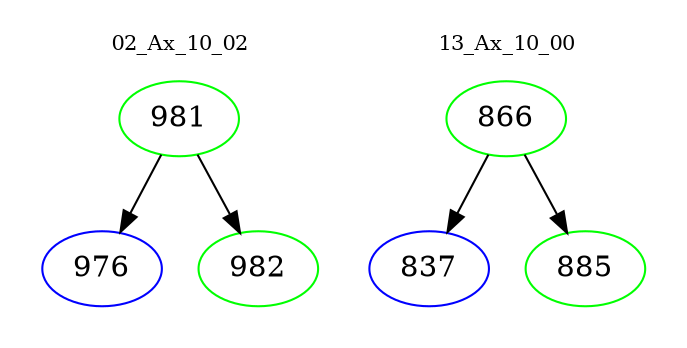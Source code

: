 digraph{
subgraph cluster_0 {
color = white
label = "02_Ax_10_02";
fontsize=10;
T0_981 [label="981", color="green"]
T0_981 -> T0_976 [color="black"]
T0_976 [label="976", color="blue"]
T0_981 -> T0_982 [color="black"]
T0_982 [label="982", color="green"]
}
subgraph cluster_1 {
color = white
label = "13_Ax_10_00";
fontsize=10;
T1_866 [label="866", color="green"]
T1_866 -> T1_837 [color="black"]
T1_837 [label="837", color="blue"]
T1_866 -> T1_885 [color="black"]
T1_885 [label="885", color="green"]
}
}
